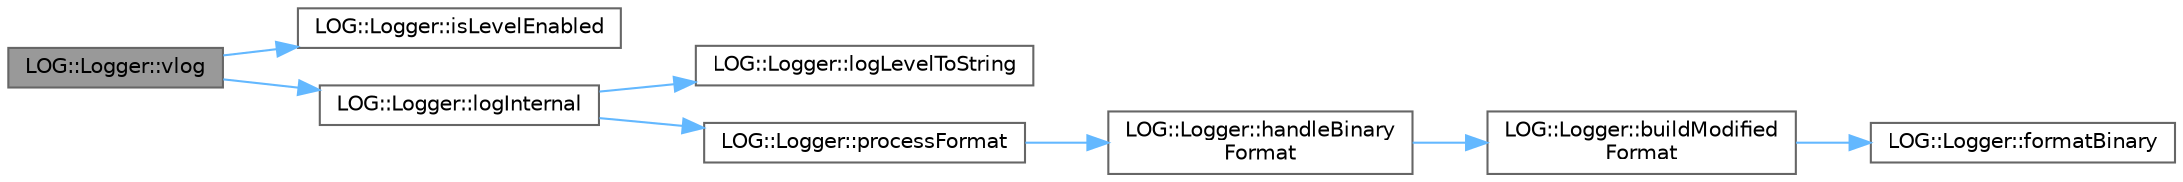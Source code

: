 digraph "LOG::Logger::vlog"
{
 // LATEX_PDF_SIZE
  bgcolor="transparent";
  edge [fontname=Helvetica,fontsize=10,labelfontname=Helvetica,labelfontsize=10];
  node [fontname=Helvetica,fontsize=10,shape=box,height=0.2,width=0.4];
  rankdir="LR";
  Node1 [id="Node000001",label="LOG::Logger::vlog",height=0.2,width=0.4,color="gray40", fillcolor="grey60", style="filled", fontcolor="black",tooltip=" "];
  Node1 -> Node2 [id="edge1_Node000001_Node000002",color="steelblue1",style="solid",tooltip=" "];
  Node2 [id="Node000002",label="LOG::Logger::isLevelEnabled",height=0.2,width=0.4,color="grey40", fillcolor="white", style="filled",URL="$class_l_o_g_1_1_logger.html#a454d6cbdf2283334678d60a561e9c8ec",tooltip=" "];
  Node1 -> Node3 [id="edge2_Node000001_Node000003",color="steelblue1",style="solid",tooltip=" "];
  Node3 [id="Node000003",label="LOG::Logger::logInternal",height=0.2,width=0.4,color="grey40", fillcolor="white", style="filled",URL="$class_l_o_g_1_1_logger.html#a40e44f60acd6450806a71dc5c8759bf8",tooltip=" "];
  Node3 -> Node4 [id="edge3_Node000003_Node000004",color="steelblue1",style="solid",tooltip=" "];
  Node4 [id="Node000004",label="LOG::Logger::logLevelToString",height=0.2,width=0.4,color="grey40", fillcolor="white", style="filled",URL="$class_l_o_g_1_1_logger.html#a16496ae8e563f143f87dd028640ae508",tooltip=" "];
  Node3 -> Node5 [id="edge4_Node000003_Node000005",color="steelblue1",style="solid",tooltip=" "];
  Node5 [id="Node000005",label="LOG::Logger::processFormat",height=0.2,width=0.4,color="grey40", fillcolor="white", style="filled",URL="$class_l_o_g_1_1_logger.html#ac12cee96c21a9cdaab5251533de22734",tooltip=" "];
  Node5 -> Node6 [id="edge5_Node000005_Node000006",color="steelblue1",style="solid",tooltip=" "];
  Node6 [id="Node000006",label="LOG::Logger::handleBinary\lFormat",height=0.2,width=0.4,color="grey40", fillcolor="white", style="filled",URL="$class_l_o_g_1_1_logger.html#a04c97325afbcf928407010c4fb464f0b",tooltip=" "];
  Node6 -> Node7 [id="edge6_Node000006_Node000007",color="steelblue1",style="solid",tooltip=" "];
  Node7 [id="Node000007",label="LOG::Logger::buildModified\lFormat",height=0.2,width=0.4,color="grey40", fillcolor="white", style="filled",URL="$class_l_o_g_1_1_logger.html#ad2f867eb388b55a304952af25aaaae3c",tooltip=" "];
  Node7 -> Node8 [id="edge7_Node000007_Node000008",color="steelblue1",style="solid",tooltip=" "];
  Node8 [id="Node000008",label="LOG::Logger::formatBinary",height=0.2,width=0.4,color="grey40", fillcolor="white", style="filled",URL="$class_l_o_g_1_1_logger.html#adcf40bff2af8056ebf43f019ad311dc1",tooltip=" "];
}
